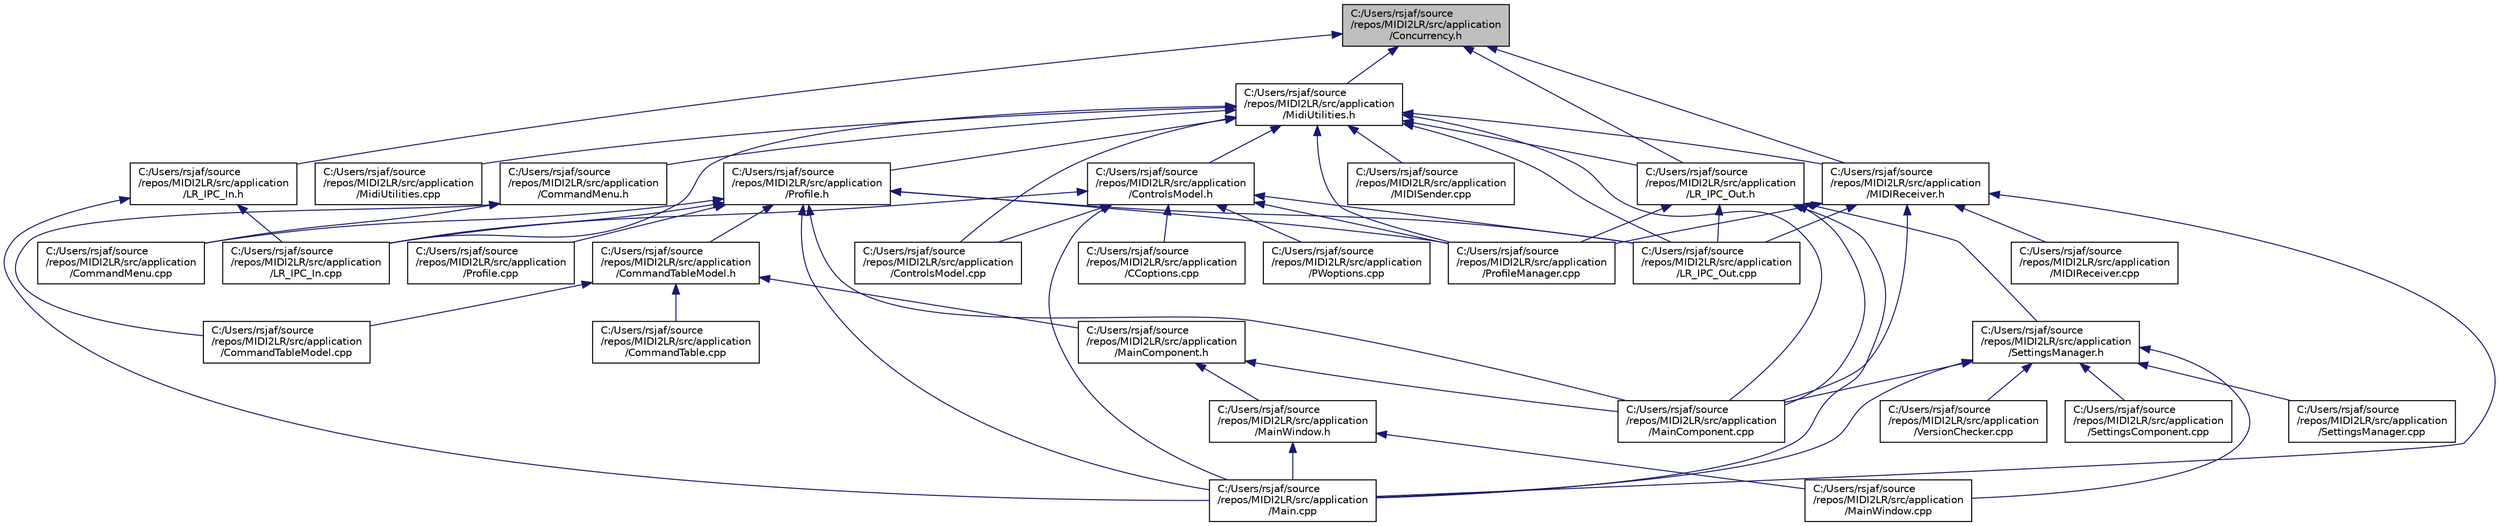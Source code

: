 digraph "C:/Users/rsjaf/source/repos/MIDI2LR/src/application/Concurrency.h"
{
 // INTERACTIVE_SVG=YES
 // LATEX_PDF_SIZE
  edge [fontname="Helvetica",fontsize="10",labelfontname="Helvetica",labelfontsize="10"];
  node [fontname="Helvetica",fontsize="10",shape=record];
  Node1 [label="C:/Users/rsjaf/source\l/repos/MIDI2LR/src/application\l/Concurrency.h",height=0.2,width=0.4,color="black", fillcolor="grey75", style="filled", fontcolor="black",tooltip=" "];
  Node1 -> Node2 [dir="back",color="midnightblue",fontsize="10",style="solid",fontname="Helvetica"];
  Node2 [label="C:/Users/rsjaf/source\l/repos/MIDI2LR/src/application\l/MidiUtilities.h",height=0.2,width=0.4,color="black", fillcolor="white", style="filled",URL="$_midi_utilities_8h.html",tooltip=" "];
  Node2 -> Node3 [dir="back",color="midnightblue",fontsize="10",style="solid",fontname="Helvetica"];
  Node3 [label="C:/Users/rsjaf/source\l/repos/MIDI2LR/src/application\l/MIDISender.cpp",height=0.2,width=0.4,color="black", fillcolor="white", style="filled",URL="$_m_i_d_i_sender_8cpp.html",tooltip=" "];
  Node2 -> Node4 [dir="back",color="midnightblue",fontsize="10",style="solid",fontname="Helvetica"];
  Node4 [label="C:/Users/rsjaf/source\l/repos/MIDI2LR/src/application\l/ControlsModel.cpp",height=0.2,width=0.4,color="black", fillcolor="white", style="filled",URL="$_controls_model_8cpp.html",tooltip=" "];
  Node2 -> Node5 [dir="back",color="midnightblue",fontsize="10",style="solid",fontname="Helvetica"];
  Node5 [label="C:/Users/rsjaf/source\l/repos/MIDI2LR/src/application\l/MidiUtilities.cpp",height=0.2,width=0.4,color="black", fillcolor="white", style="filled",URL="$_midi_utilities_8cpp.html",tooltip=" "];
  Node2 -> Node6 [dir="back",color="midnightblue",fontsize="10",style="solid",fontname="Helvetica"];
  Node6 [label="C:/Users/rsjaf/source\l/repos/MIDI2LR/src/application\l/CommandMenu.h",height=0.2,width=0.4,color="black", fillcolor="white", style="filled",URL="$_command_menu_8h.html",tooltip=" "];
  Node6 -> Node7 [dir="back",color="midnightblue",fontsize="10",style="solid",fontname="Helvetica"];
  Node7 [label="C:/Users/rsjaf/source\l/repos/MIDI2LR/src/application\l/CommandMenu.cpp",height=0.2,width=0.4,color="black", fillcolor="white", style="filled",URL="$_command_menu_8cpp.html",tooltip=" "];
  Node6 -> Node8 [dir="back",color="midnightblue",fontsize="10",style="solid",fontname="Helvetica"];
  Node8 [label="C:/Users/rsjaf/source\l/repos/MIDI2LR/src/application\l/CommandTableModel.cpp",height=0.2,width=0.4,color="black", fillcolor="white", style="filled",URL="$_command_table_model_8cpp.html",tooltip=" "];
  Node2 -> Node9 [dir="back",color="midnightblue",fontsize="10",style="solid",fontname="Helvetica"];
  Node9 [label="C:/Users/rsjaf/source\l/repos/MIDI2LR/src/application\l/ControlsModel.h",height=0.2,width=0.4,color="black", fillcolor="white", style="filled",URL="$_controls_model_8h.html",tooltip=" "];
  Node9 -> Node10 [dir="back",color="midnightblue",fontsize="10",style="solid",fontname="Helvetica"];
  Node10 [label="C:/Users/rsjaf/source\l/repos/MIDI2LR/src/application\l/CCoptions.cpp",height=0.2,width=0.4,color="black", fillcolor="white", style="filled",URL="$_c_coptions_8cpp.html",tooltip=" "];
  Node9 -> Node4 [dir="back",color="midnightblue",fontsize="10",style="solid",fontname="Helvetica"];
  Node9 -> Node11 [dir="back",color="midnightblue",fontsize="10",style="solid",fontname="Helvetica"];
  Node11 [label="C:/Users/rsjaf/source\l/repos/MIDI2LR/src/application\l/PWoptions.cpp",height=0.2,width=0.4,color="black", fillcolor="white", style="filled",URL="$_p_woptions_8cpp.html",tooltip=" "];
  Node9 -> Node12 [dir="back",color="midnightblue",fontsize="10",style="solid",fontname="Helvetica"];
  Node12 [label="C:/Users/rsjaf/source\l/repos/MIDI2LR/src/application\l/ProfileManager.cpp",height=0.2,width=0.4,color="black", fillcolor="white", style="filled",URL="$_profile_manager_8cpp.html",tooltip=" "];
  Node9 -> Node13 [dir="back",color="midnightblue",fontsize="10",style="solid",fontname="Helvetica"];
  Node13 [label="C:/Users/rsjaf/source\l/repos/MIDI2LR/src/application\l/LR_IPC_Out.cpp",height=0.2,width=0.4,color="black", fillcolor="white", style="filled",URL="$_l_r___i_p_c___out_8cpp.html",tooltip=" "];
  Node9 -> Node14 [dir="back",color="midnightblue",fontsize="10",style="solid",fontname="Helvetica"];
  Node14 [label="C:/Users/rsjaf/source\l/repos/MIDI2LR/src/application\l/Main.cpp",height=0.2,width=0.4,color="black", fillcolor="white", style="filled",URL="$_main_8cpp.html",tooltip=" "];
  Node9 -> Node15 [dir="back",color="midnightblue",fontsize="10",style="solid",fontname="Helvetica"];
  Node15 [label="C:/Users/rsjaf/source\l/repos/MIDI2LR/src/application\l/LR_IPC_In.cpp",height=0.2,width=0.4,color="black", fillcolor="white", style="filled",URL="$_l_r___i_p_c___in_8cpp.html",tooltip=" "];
  Node2 -> Node16 [dir="back",color="midnightblue",fontsize="10",style="solid",fontname="Helvetica"];
  Node16 [label="C:/Users/rsjaf/source\l/repos/MIDI2LR/src/application\l/Profile.h",height=0.2,width=0.4,color="black", fillcolor="white", style="filled",URL="$_profile_8h.html",tooltip=" "];
  Node16 -> Node7 [dir="back",color="midnightblue",fontsize="10",style="solid",fontname="Helvetica"];
  Node16 -> Node17 [dir="back",color="midnightblue",fontsize="10",style="solid",fontname="Helvetica"];
  Node17 [label="C:/Users/rsjaf/source\l/repos/MIDI2LR/src/application\l/CommandTableModel.h",height=0.2,width=0.4,color="black", fillcolor="white", style="filled",URL="$_command_table_model_8h.html",tooltip=" "];
  Node17 -> Node18 [dir="back",color="midnightblue",fontsize="10",style="solid",fontname="Helvetica"];
  Node18 [label="C:/Users/rsjaf/source\l/repos/MIDI2LR/src/application\l/CommandTable.cpp",height=0.2,width=0.4,color="black", fillcolor="white", style="filled",URL="$_command_table_8cpp.html",tooltip=" "];
  Node17 -> Node8 [dir="back",color="midnightblue",fontsize="10",style="solid",fontname="Helvetica"];
  Node17 -> Node19 [dir="back",color="midnightblue",fontsize="10",style="solid",fontname="Helvetica"];
  Node19 [label="C:/Users/rsjaf/source\l/repos/MIDI2LR/src/application\l/MainComponent.h",height=0.2,width=0.4,color="black", fillcolor="white", style="filled",URL="$_main_component_8h.html",tooltip=" "];
  Node19 -> Node20 [dir="back",color="midnightblue",fontsize="10",style="solid",fontname="Helvetica"];
  Node20 [label="C:/Users/rsjaf/source\l/repos/MIDI2LR/src/application\l/MainComponent.cpp",height=0.2,width=0.4,color="black", fillcolor="white", style="filled",URL="$_main_component_8cpp.html",tooltip=" "];
  Node19 -> Node21 [dir="back",color="midnightblue",fontsize="10",style="solid",fontname="Helvetica"];
  Node21 [label="C:/Users/rsjaf/source\l/repos/MIDI2LR/src/application\l/MainWindow.h",height=0.2,width=0.4,color="black", fillcolor="white", style="filled",URL="$_main_window_8h.html",tooltip=" "];
  Node21 -> Node22 [dir="back",color="midnightblue",fontsize="10",style="solid",fontname="Helvetica"];
  Node22 [label="C:/Users/rsjaf/source\l/repos/MIDI2LR/src/application\l/MainWindow.cpp",height=0.2,width=0.4,color="black", fillcolor="white", style="filled",URL="$_main_window_8cpp.html",tooltip=" "];
  Node21 -> Node14 [dir="back",color="midnightblue",fontsize="10",style="solid",fontname="Helvetica"];
  Node16 -> Node23 [dir="back",color="midnightblue",fontsize="10",style="solid",fontname="Helvetica"];
  Node23 [label="C:/Users/rsjaf/source\l/repos/MIDI2LR/src/application\l/Profile.cpp",height=0.2,width=0.4,color="black", fillcolor="white", style="filled",URL="$_profile_8cpp.html",tooltip=" "];
  Node16 -> Node12 [dir="back",color="midnightblue",fontsize="10",style="solid",fontname="Helvetica"];
  Node16 -> Node20 [dir="back",color="midnightblue",fontsize="10",style="solid",fontname="Helvetica"];
  Node16 -> Node13 [dir="back",color="midnightblue",fontsize="10",style="solid",fontname="Helvetica"];
  Node16 -> Node14 [dir="back",color="midnightblue",fontsize="10",style="solid",fontname="Helvetica"];
  Node16 -> Node15 [dir="back",color="midnightblue",fontsize="10",style="solid",fontname="Helvetica"];
  Node2 -> Node24 [dir="back",color="midnightblue",fontsize="10",style="solid",fontname="Helvetica"];
  Node24 [label="C:/Users/rsjaf/source\l/repos/MIDI2LR/src/application\l/MIDIReceiver.h",height=0.2,width=0.4,color="black", fillcolor="white", style="filled",URL="$_m_i_d_i_receiver_8h.html",tooltip=" "];
  Node24 -> Node25 [dir="back",color="midnightblue",fontsize="10",style="solid",fontname="Helvetica"];
  Node25 [label="C:/Users/rsjaf/source\l/repos/MIDI2LR/src/application\l/MIDIReceiver.cpp",height=0.2,width=0.4,color="black", fillcolor="white", style="filled",URL="$_m_i_d_i_receiver_8cpp.html",tooltip=" "];
  Node24 -> Node12 [dir="back",color="midnightblue",fontsize="10",style="solid",fontname="Helvetica"];
  Node24 -> Node20 [dir="back",color="midnightblue",fontsize="10",style="solid",fontname="Helvetica"];
  Node24 -> Node13 [dir="back",color="midnightblue",fontsize="10",style="solid",fontname="Helvetica"];
  Node24 -> Node14 [dir="back",color="midnightblue",fontsize="10",style="solid",fontname="Helvetica"];
  Node2 -> Node12 [dir="back",color="midnightblue",fontsize="10",style="solid",fontname="Helvetica"];
  Node2 -> Node20 [dir="back",color="midnightblue",fontsize="10",style="solid",fontname="Helvetica"];
  Node2 -> Node13 [dir="back",color="midnightblue",fontsize="10",style="solid",fontname="Helvetica"];
  Node2 -> Node15 [dir="back",color="midnightblue",fontsize="10",style="solid",fontname="Helvetica"];
  Node2 -> Node26 [dir="back",color="midnightblue",fontsize="10",style="solid",fontname="Helvetica"];
  Node26 [label="C:/Users/rsjaf/source\l/repos/MIDI2LR/src/application\l/LR_IPC_Out.h",height=0.2,width=0.4,color="black", fillcolor="white", style="filled",URL="$_l_r___i_p_c___out_8h.html",tooltip=" "];
  Node26 -> Node12 [dir="back",color="midnightblue",fontsize="10",style="solid",fontname="Helvetica"];
  Node26 -> Node20 [dir="back",color="midnightblue",fontsize="10",style="solid",fontname="Helvetica"];
  Node26 -> Node13 [dir="back",color="midnightblue",fontsize="10",style="solid",fontname="Helvetica"];
  Node26 -> Node14 [dir="back",color="midnightblue",fontsize="10",style="solid",fontname="Helvetica"];
  Node26 -> Node27 [dir="back",color="midnightblue",fontsize="10",style="solid",fontname="Helvetica"];
  Node27 [label="C:/Users/rsjaf/source\l/repos/MIDI2LR/src/application\l/SettingsManager.h",height=0.2,width=0.4,color="black", fillcolor="white", style="filled",URL="$_settings_manager_8h.html",tooltip=" "];
  Node27 -> Node28 [dir="back",color="midnightblue",fontsize="10",style="solid",fontname="Helvetica"];
  Node28 [label="C:/Users/rsjaf/source\l/repos/MIDI2LR/src/application\l/SettingsComponent.cpp",height=0.2,width=0.4,color="black", fillcolor="white", style="filled",URL="$_settings_component_8cpp.html",tooltip=" "];
  Node27 -> Node29 [dir="back",color="midnightblue",fontsize="10",style="solid",fontname="Helvetica"];
  Node29 [label="C:/Users/rsjaf/source\l/repos/MIDI2LR/src/application\l/SettingsManager.cpp",height=0.2,width=0.4,color="black", fillcolor="white", style="filled",URL="$_settings_manager_8cpp.html",tooltip=" "];
  Node27 -> Node22 [dir="back",color="midnightblue",fontsize="10",style="solid",fontname="Helvetica"];
  Node27 -> Node30 [dir="back",color="midnightblue",fontsize="10",style="solid",fontname="Helvetica"];
  Node30 [label="C:/Users/rsjaf/source\l/repos/MIDI2LR/src/application\l/VersionChecker.cpp",height=0.2,width=0.4,color="black", fillcolor="white", style="filled",URL="$_version_checker_8cpp.html",tooltip=" "];
  Node27 -> Node20 [dir="back",color="midnightblue",fontsize="10",style="solid",fontname="Helvetica"];
  Node27 -> Node14 [dir="back",color="midnightblue",fontsize="10",style="solid",fontname="Helvetica"];
  Node1 -> Node24 [dir="back",color="midnightblue",fontsize="10",style="solid",fontname="Helvetica"];
  Node1 -> Node26 [dir="back",color="midnightblue",fontsize="10",style="solid",fontname="Helvetica"];
  Node1 -> Node31 [dir="back",color="midnightblue",fontsize="10",style="solid",fontname="Helvetica"];
  Node31 [label="C:/Users/rsjaf/source\l/repos/MIDI2LR/src/application\l/LR_IPC_In.h",height=0.2,width=0.4,color="black", fillcolor="white", style="filled",URL="$_l_r___i_p_c___in_8h.html",tooltip=" "];
  Node31 -> Node14 [dir="back",color="midnightblue",fontsize="10",style="solid",fontname="Helvetica"];
  Node31 -> Node15 [dir="back",color="midnightblue",fontsize="10",style="solid",fontname="Helvetica"];
}
